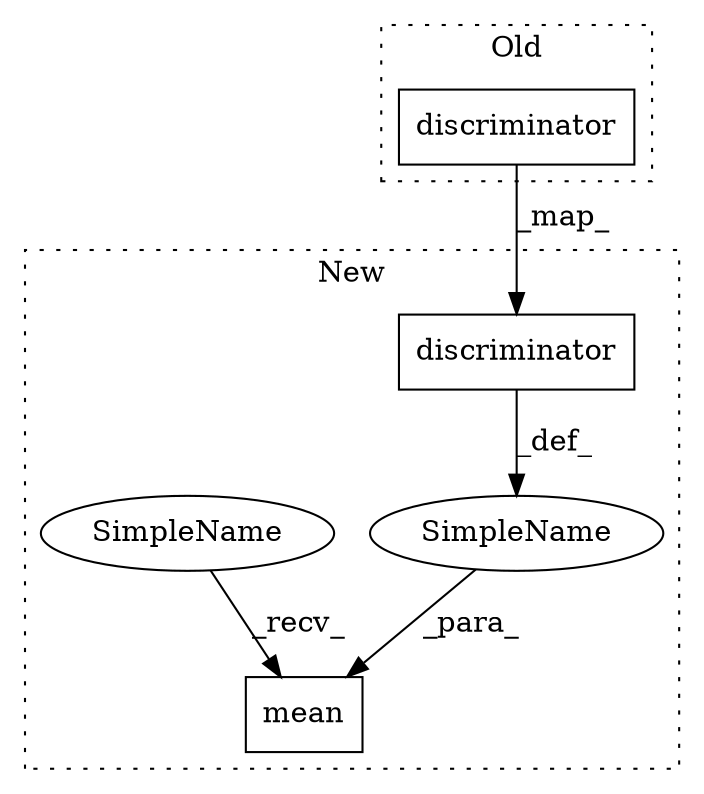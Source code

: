 digraph G {
subgraph cluster0 {
1 [label="discriminator" a="32" s="4733,4756" l="14,1" shape="box"];
label = "Old";
style="dotted";
}
subgraph cluster1 {
2 [label="discriminator" a="32" s="4551,4574" l="14,1" shape="box"];
3 [label="SimpleName" a="42" s="" l="" shape="ellipse"];
4 [label="mean" a="32" s="4546,4575" l="5,1" shape="box"];
5 [label="SimpleName" a="42" s="4540" l="5" shape="ellipse"];
label = "New";
style="dotted";
}
1 -> 2 [label="_map_"];
2 -> 3 [label="_def_"];
3 -> 4 [label="_para_"];
5 -> 4 [label="_recv_"];
}